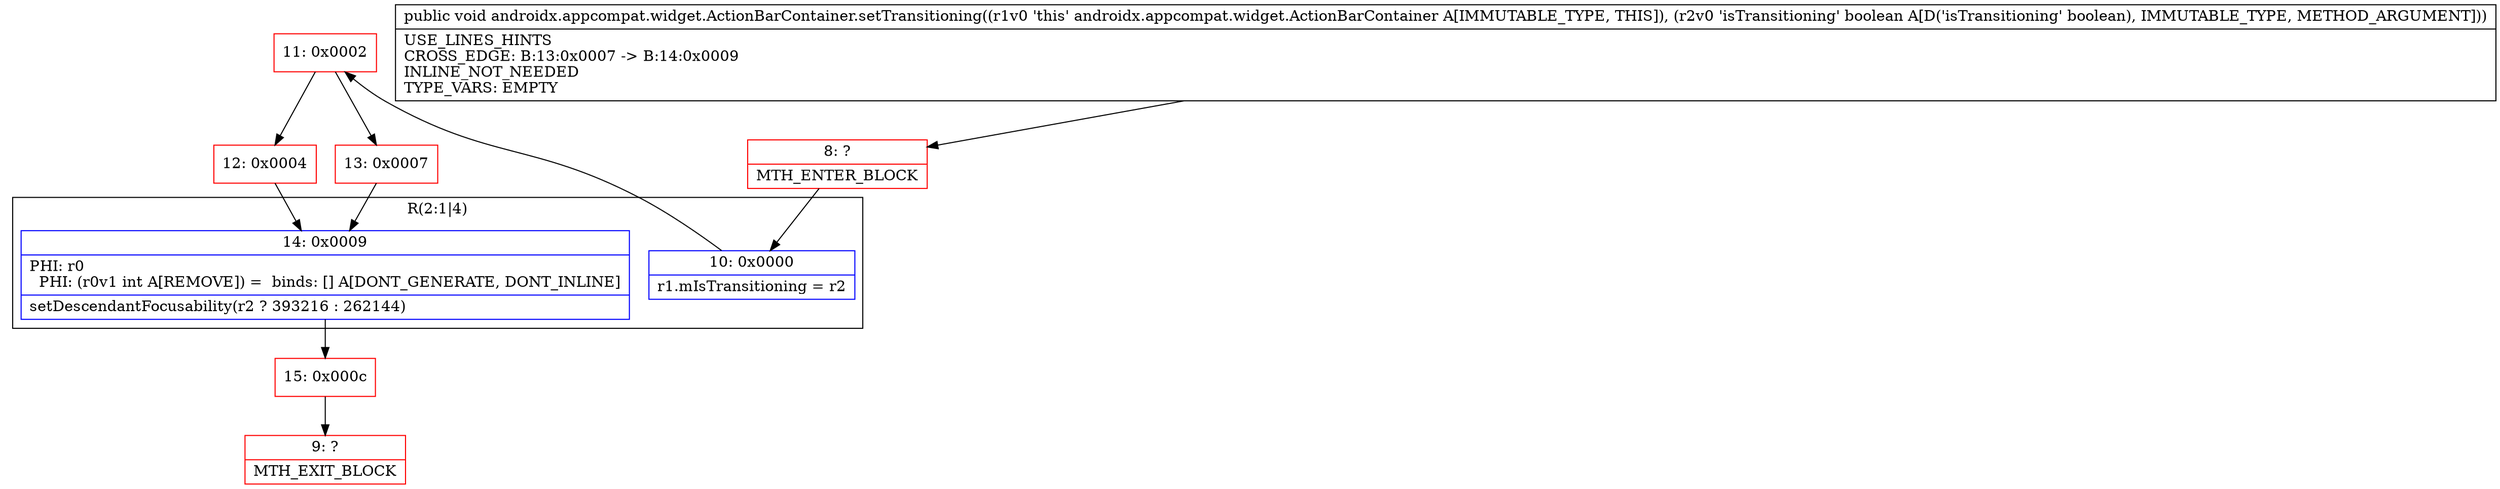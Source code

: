 digraph "CFG forandroidx.appcompat.widget.ActionBarContainer.setTransitioning(Z)V" {
subgraph cluster_Region_1826695212 {
label = "R(2:1|4)";
node [shape=record,color=blue];
Node_10 [shape=record,label="{10\:\ 0x0000|r1.mIsTransitioning = r2\l}"];
Node_14 [shape=record,label="{14\:\ 0x0009|PHI: r0 \l  PHI: (r0v1 int A[REMOVE]) =  binds: [] A[DONT_GENERATE, DONT_INLINE]\l|setDescendantFocusability(r2 ? 393216 : 262144)\l}"];
}
Node_8 [shape=record,color=red,label="{8\:\ ?|MTH_ENTER_BLOCK\l}"];
Node_11 [shape=record,color=red,label="{11\:\ 0x0002}"];
Node_12 [shape=record,color=red,label="{12\:\ 0x0004}"];
Node_15 [shape=record,color=red,label="{15\:\ 0x000c}"];
Node_9 [shape=record,color=red,label="{9\:\ ?|MTH_EXIT_BLOCK\l}"];
Node_13 [shape=record,color=red,label="{13\:\ 0x0007}"];
MethodNode[shape=record,label="{public void androidx.appcompat.widget.ActionBarContainer.setTransitioning((r1v0 'this' androidx.appcompat.widget.ActionBarContainer A[IMMUTABLE_TYPE, THIS]), (r2v0 'isTransitioning' boolean A[D('isTransitioning' boolean), IMMUTABLE_TYPE, METHOD_ARGUMENT]))  | USE_LINES_HINTS\lCROSS_EDGE: B:13:0x0007 \-\> B:14:0x0009\lINLINE_NOT_NEEDED\lTYPE_VARS: EMPTY\l}"];
MethodNode -> Node_8;Node_10 -> Node_11;
Node_14 -> Node_15;
Node_8 -> Node_10;
Node_11 -> Node_12;
Node_11 -> Node_13;
Node_12 -> Node_14;
Node_15 -> Node_9;
Node_13 -> Node_14;
}

